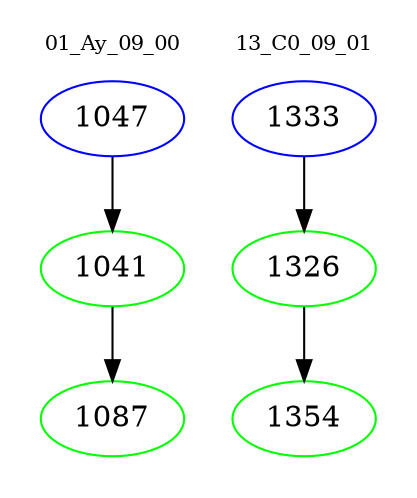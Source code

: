 digraph{
subgraph cluster_0 {
color = white
label = "01_Ay_09_00";
fontsize=10;
T0_1047 [label="1047", color="blue"]
T0_1047 -> T0_1041 [color="black"]
T0_1041 [label="1041", color="green"]
T0_1041 -> T0_1087 [color="black"]
T0_1087 [label="1087", color="green"]
}
subgraph cluster_1 {
color = white
label = "13_C0_09_01";
fontsize=10;
T1_1333 [label="1333", color="blue"]
T1_1333 -> T1_1326 [color="black"]
T1_1326 [label="1326", color="green"]
T1_1326 -> T1_1354 [color="black"]
T1_1354 [label="1354", color="green"]
}
}
